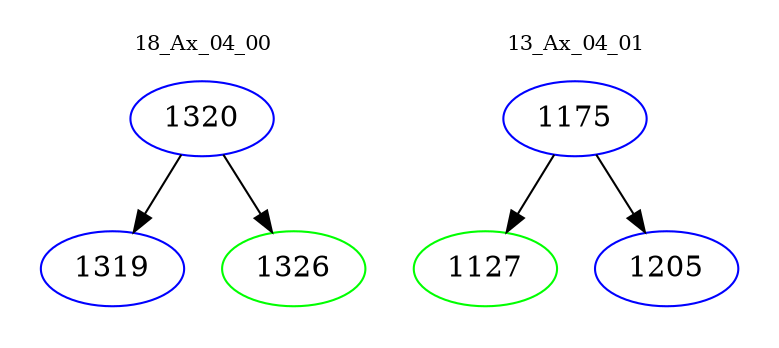 digraph{
subgraph cluster_0 {
color = white
label = "18_Ax_04_00";
fontsize=10;
T0_1320 [label="1320", color="blue"]
T0_1320 -> T0_1319 [color="black"]
T0_1319 [label="1319", color="blue"]
T0_1320 -> T0_1326 [color="black"]
T0_1326 [label="1326", color="green"]
}
subgraph cluster_1 {
color = white
label = "13_Ax_04_01";
fontsize=10;
T1_1175 [label="1175", color="blue"]
T1_1175 -> T1_1127 [color="black"]
T1_1127 [label="1127", color="green"]
T1_1175 -> T1_1205 [color="black"]
T1_1205 [label="1205", color="blue"]
}
}
